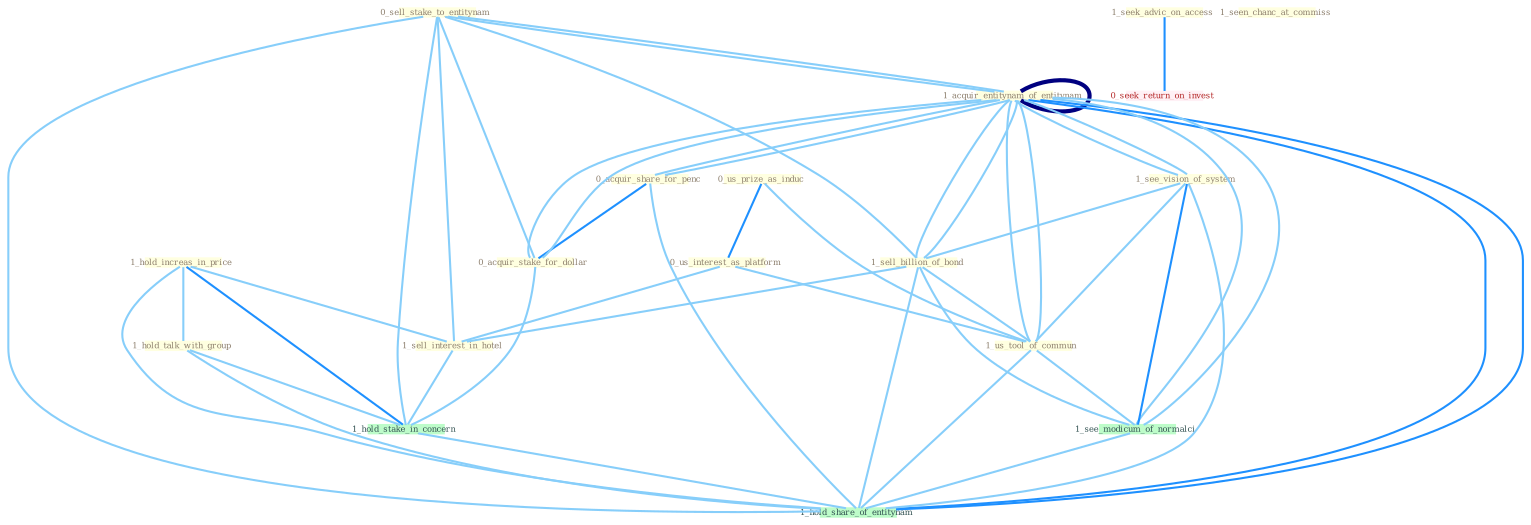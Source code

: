 Graph G{ 
    node
    [shape=polygon,style=filled,width=.5,height=.06,color="#BDFCC9",fixedsize=true,fontsize=4,
    fontcolor="#2f4f4f"];
    {node
    [color="#ffffe0", fontcolor="#8b7d6b"] "0_sell_stake_to_entitynam " "1_acquir_entitynam_of_entitynam " "0_acquir_share_for_penc " "0_acquir_stake_for_dollar " "0_us_prize_as_induc " "1_seek_advic_on_access " "0_us_interest_as_platform " "1_see_vision_of_system " "1_hold_increas_in_price " "1_sell_billion_of_bond " "1_hold_talk_with_group " "1_us_tool_of_commun " "1_sell_interest_in_hotel " "1_seen_chanc_at_commiss "}
{node [color="#fff0f5", fontcolor="#b22222"] "0_seek_return_on_invest "}
edge [color="#B0E2FF"];

	"0_sell_stake_to_entitynam " -- "1_acquir_entitynam_of_entitynam " [w="1", color="#87cefa" ];
	"0_sell_stake_to_entitynam " -- "0_acquir_stake_for_dollar " [w="1", color="#87cefa" ];
	"0_sell_stake_to_entitynam " -- "1_sell_billion_of_bond " [w="1", color="#87cefa" ];
	"0_sell_stake_to_entitynam " -- "1_sell_interest_in_hotel " [w="1", color="#87cefa" ];
	"0_sell_stake_to_entitynam " -- "1_hold_stake_in_concern " [w="1", color="#87cefa" ];
	"0_sell_stake_to_entitynam " -- "1_acquir_entitynam_of_entitynam " [w="1", color="#87cefa" ];
	"0_sell_stake_to_entitynam " -- "1_hold_share_of_entitynam " [w="1", color="#87cefa" ];
	"1_acquir_entitynam_of_entitynam " -- "0_acquir_share_for_penc " [w="1", color="#87cefa" ];
	"1_acquir_entitynam_of_entitynam " -- "0_acquir_stake_for_dollar " [w="1", color="#87cefa" ];
	"1_acquir_entitynam_of_entitynam " -- "1_see_vision_of_system " [w="1", color="#87cefa" ];
	"1_acquir_entitynam_of_entitynam " -- "1_sell_billion_of_bond " [w="1", color="#87cefa" ];
	"1_acquir_entitynam_of_entitynam " -- "1_us_tool_of_commun " [w="1", color="#87cefa" ];
	"1_acquir_entitynam_of_entitynam " -- "1_see_modicum_of_normalci " [w="1", color="#87cefa" ];
	"1_acquir_entitynam_of_entitynam " -- "1_acquir_entitynam_of_entitynam " [w="4", style=bold, color="#000080", len=0.4];
	"1_acquir_entitynam_of_entitynam " -- "1_hold_share_of_entitynam " [w="2", color="#1e90ff" , len=0.8];
	"0_acquir_share_for_penc " -- "0_acquir_stake_for_dollar " [w="2", color="#1e90ff" , len=0.8];
	"0_acquir_share_for_penc " -- "1_acquir_entitynam_of_entitynam " [w="1", color="#87cefa" ];
	"0_acquir_share_for_penc " -- "1_hold_share_of_entitynam " [w="1", color="#87cefa" ];
	"0_acquir_stake_for_dollar " -- "1_hold_stake_in_concern " [w="1", color="#87cefa" ];
	"0_acquir_stake_for_dollar " -- "1_acquir_entitynam_of_entitynam " [w="1", color="#87cefa" ];
	"0_us_prize_as_induc " -- "0_us_interest_as_platform " [w="2", color="#1e90ff" , len=0.8];
	"0_us_prize_as_induc " -- "1_us_tool_of_commun " [w="1", color="#87cefa" ];
	"1_seek_advic_on_access " -- "0_seek_return_on_invest " [w="2", color="#1e90ff" , len=0.8];
	"0_us_interest_as_platform " -- "1_us_tool_of_commun " [w="1", color="#87cefa" ];
	"0_us_interest_as_platform " -- "1_sell_interest_in_hotel " [w="1", color="#87cefa" ];
	"1_see_vision_of_system " -- "1_sell_billion_of_bond " [w="1", color="#87cefa" ];
	"1_see_vision_of_system " -- "1_us_tool_of_commun " [w="1", color="#87cefa" ];
	"1_see_vision_of_system " -- "1_see_modicum_of_normalci " [w="2", color="#1e90ff" , len=0.8];
	"1_see_vision_of_system " -- "1_acquir_entitynam_of_entitynam " [w="1", color="#87cefa" ];
	"1_see_vision_of_system " -- "1_hold_share_of_entitynam " [w="1", color="#87cefa" ];
	"1_hold_increas_in_price " -- "1_hold_talk_with_group " [w="1", color="#87cefa" ];
	"1_hold_increas_in_price " -- "1_sell_interest_in_hotel " [w="1", color="#87cefa" ];
	"1_hold_increas_in_price " -- "1_hold_stake_in_concern " [w="2", color="#1e90ff" , len=0.8];
	"1_hold_increas_in_price " -- "1_hold_share_of_entitynam " [w="1", color="#87cefa" ];
	"1_sell_billion_of_bond " -- "1_us_tool_of_commun " [w="1", color="#87cefa" ];
	"1_sell_billion_of_bond " -- "1_sell_interest_in_hotel " [w="1", color="#87cefa" ];
	"1_sell_billion_of_bond " -- "1_see_modicum_of_normalci " [w="1", color="#87cefa" ];
	"1_sell_billion_of_bond " -- "1_acquir_entitynam_of_entitynam " [w="1", color="#87cefa" ];
	"1_sell_billion_of_bond " -- "1_hold_share_of_entitynam " [w="1", color="#87cefa" ];
	"1_hold_talk_with_group " -- "1_hold_stake_in_concern " [w="1", color="#87cefa" ];
	"1_hold_talk_with_group " -- "1_hold_share_of_entitynam " [w="1", color="#87cefa" ];
	"1_us_tool_of_commun " -- "1_see_modicum_of_normalci " [w="1", color="#87cefa" ];
	"1_us_tool_of_commun " -- "1_acquir_entitynam_of_entitynam " [w="1", color="#87cefa" ];
	"1_us_tool_of_commun " -- "1_hold_share_of_entitynam " [w="1", color="#87cefa" ];
	"1_sell_interest_in_hotel " -- "1_hold_stake_in_concern " [w="1", color="#87cefa" ];
	"1_hold_stake_in_concern " -- "1_hold_share_of_entitynam " [w="1", color="#87cefa" ];
	"1_see_modicum_of_normalci " -- "1_acquir_entitynam_of_entitynam " [w="1", color="#87cefa" ];
	"1_see_modicum_of_normalci " -- "1_hold_share_of_entitynam " [w="1", color="#87cefa" ];
	"1_acquir_entitynam_of_entitynam " -- "1_hold_share_of_entitynam " [w="2", color="#1e90ff" , len=0.8];
}